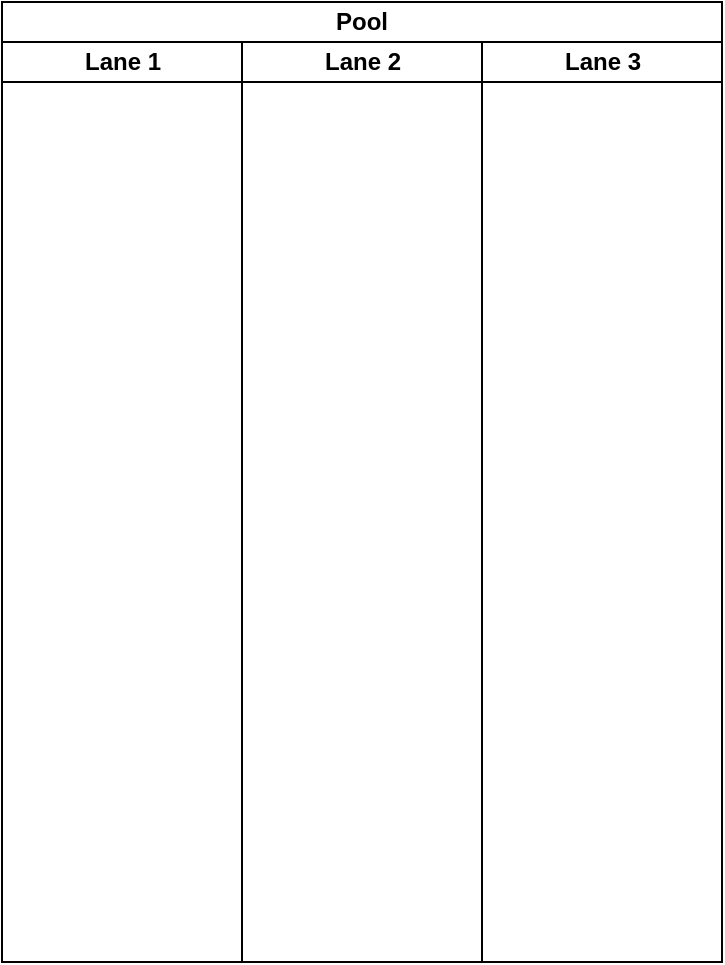 <mxfile version="24.9.1">
  <diagram name="Page-1" id="Iwcb6CgbbryZW0hVcmBh">
    <mxGraphModel dx="1050" dy="653" grid="1" gridSize="10" guides="1" tooltips="1" connect="1" arrows="1" fold="1" page="1" pageScale="1" pageWidth="850" pageHeight="1100" math="0" shadow="0">
      <root>
        <mxCell id="0" />
        <mxCell id="1" parent="0" />
        <mxCell id="6ETel4mcx1zIXjCM35hC-1" value="Pool" style="swimlane;html=1;childLayout=stackLayout;resizeParent=1;resizeParentMax=0;startSize=20;whiteSpace=wrap;" vertex="1" parent="1">
          <mxGeometry x="240" y="100" width="360" height="480" as="geometry" />
        </mxCell>
        <mxCell id="6ETel4mcx1zIXjCM35hC-2" value="Lane 1" style="swimlane;html=1;startSize=20;" vertex="1" parent="6ETel4mcx1zIXjCM35hC-1">
          <mxGeometry y="20" width="120" height="460" as="geometry" />
        </mxCell>
        <mxCell id="6ETel4mcx1zIXjCM35hC-3" value="Lane 2" style="swimlane;html=1;startSize=20;" vertex="1" parent="6ETel4mcx1zIXjCM35hC-1">
          <mxGeometry x="120" y="20" width="120" height="460" as="geometry" />
        </mxCell>
        <mxCell id="6ETel4mcx1zIXjCM35hC-4" value="Lane 3" style="swimlane;html=1;startSize=20;" vertex="1" parent="6ETel4mcx1zIXjCM35hC-1">
          <mxGeometry x="240" y="20" width="120" height="460" as="geometry" />
        </mxCell>
      </root>
    </mxGraphModel>
  </diagram>
</mxfile>
